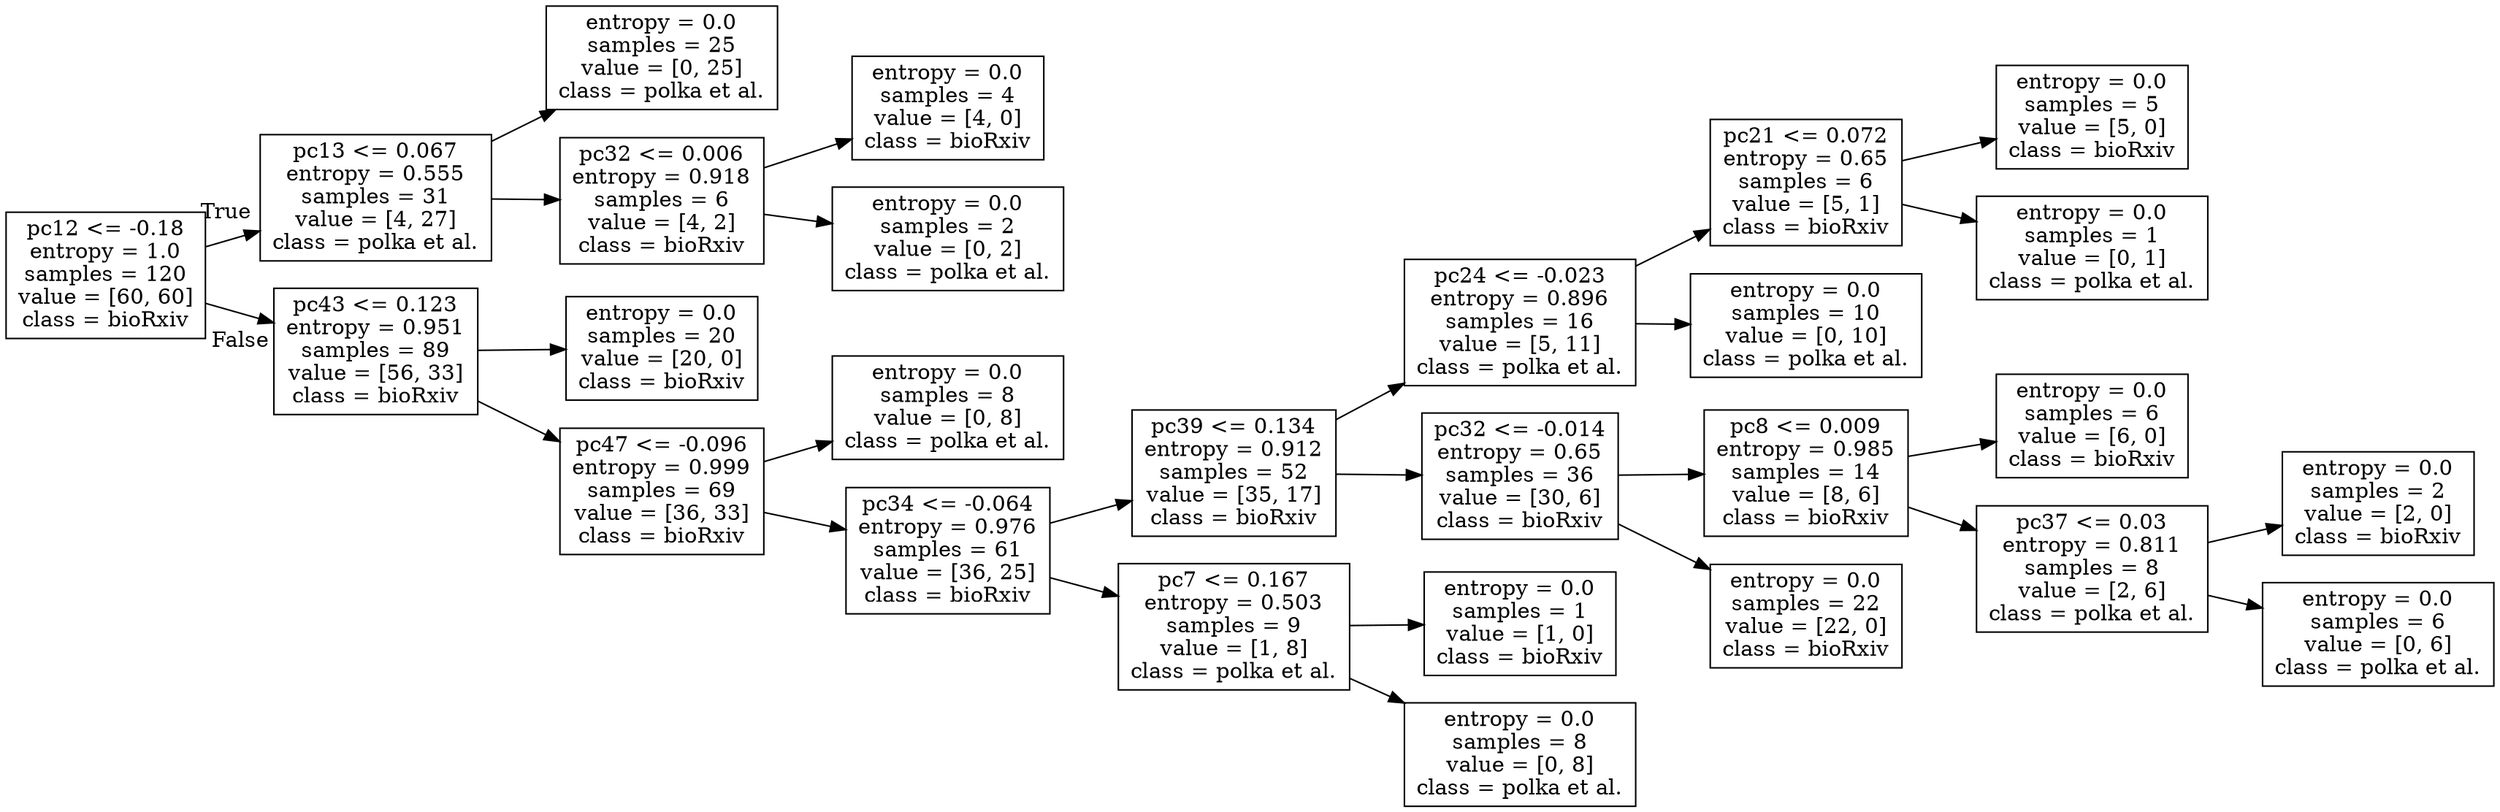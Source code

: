 digraph Tree {
node [shape=box] ;
rankdir=LR ;
0 [label="pc12 <= -0.18\nentropy = 1.0\nsamples = 120\nvalue = [60, 60]\nclass = bioRxiv"] ;
1 [label="pc13 <= 0.067\nentropy = 0.555\nsamples = 31\nvalue = [4, 27]\nclass = polka et al."] ;
0 -> 1 [labeldistance=2.5, labelangle=-45, headlabel="True"] ;
2 [label="entropy = 0.0\nsamples = 25\nvalue = [0, 25]\nclass = polka et al."] ;
1 -> 2 ;
3 [label="pc32 <= 0.006\nentropy = 0.918\nsamples = 6\nvalue = [4, 2]\nclass = bioRxiv"] ;
1 -> 3 ;
4 [label="entropy = 0.0\nsamples = 4\nvalue = [4, 0]\nclass = bioRxiv"] ;
3 -> 4 ;
5 [label="entropy = 0.0\nsamples = 2\nvalue = [0, 2]\nclass = polka et al."] ;
3 -> 5 ;
6 [label="pc43 <= 0.123\nentropy = 0.951\nsamples = 89\nvalue = [56, 33]\nclass = bioRxiv"] ;
0 -> 6 [labeldistance=2.5, labelangle=45, headlabel="False"] ;
7 [label="entropy = 0.0\nsamples = 20\nvalue = [20, 0]\nclass = bioRxiv"] ;
6 -> 7 ;
8 [label="pc47 <= -0.096\nentropy = 0.999\nsamples = 69\nvalue = [36, 33]\nclass = bioRxiv"] ;
6 -> 8 ;
9 [label="entropy = 0.0\nsamples = 8\nvalue = [0, 8]\nclass = polka et al."] ;
8 -> 9 ;
10 [label="pc34 <= -0.064\nentropy = 0.976\nsamples = 61\nvalue = [36, 25]\nclass = bioRxiv"] ;
8 -> 10 ;
11 [label="pc39 <= 0.134\nentropy = 0.912\nsamples = 52\nvalue = [35, 17]\nclass = bioRxiv"] ;
10 -> 11 ;
12 [label="pc24 <= -0.023\nentropy = 0.896\nsamples = 16\nvalue = [5, 11]\nclass = polka et al."] ;
11 -> 12 ;
13 [label="pc21 <= 0.072\nentropy = 0.65\nsamples = 6\nvalue = [5, 1]\nclass = bioRxiv"] ;
12 -> 13 ;
14 [label="entropy = 0.0\nsamples = 5\nvalue = [5, 0]\nclass = bioRxiv"] ;
13 -> 14 ;
15 [label="entropy = 0.0\nsamples = 1\nvalue = [0, 1]\nclass = polka et al."] ;
13 -> 15 ;
16 [label="entropy = 0.0\nsamples = 10\nvalue = [0, 10]\nclass = polka et al."] ;
12 -> 16 ;
17 [label="pc32 <= -0.014\nentropy = 0.65\nsamples = 36\nvalue = [30, 6]\nclass = bioRxiv"] ;
11 -> 17 ;
18 [label="pc8 <= 0.009\nentropy = 0.985\nsamples = 14\nvalue = [8, 6]\nclass = bioRxiv"] ;
17 -> 18 ;
19 [label="entropy = 0.0\nsamples = 6\nvalue = [6, 0]\nclass = bioRxiv"] ;
18 -> 19 ;
20 [label="pc37 <= 0.03\nentropy = 0.811\nsamples = 8\nvalue = [2, 6]\nclass = polka et al."] ;
18 -> 20 ;
21 [label="entropy = 0.0\nsamples = 2\nvalue = [2, 0]\nclass = bioRxiv"] ;
20 -> 21 ;
22 [label="entropy = 0.0\nsamples = 6\nvalue = [0, 6]\nclass = polka et al."] ;
20 -> 22 ;
23 [label="entropy = 0.0\nsamples = 22\nvalue = [22, 0]\nclass = bioRxiv"] ;
17 -> 23 ;
24 [label="pc7 <= 0.167\nentropy = 0.503\nsamples = 9\nvalue = [1, 8]\nclass = polka et al."] ;
10 -> 24 ;
25 [label="entropy = 0.0\nsamples = 1\nvalue = [1, 0]\nclass = bioRxiv"] ;
24 -> 25 ;
26 [label="entropy = 0.0\nsamples = 8\nvalue = [0, 8]\nclass = polka et al."] ;
24 -> 26 ;
}